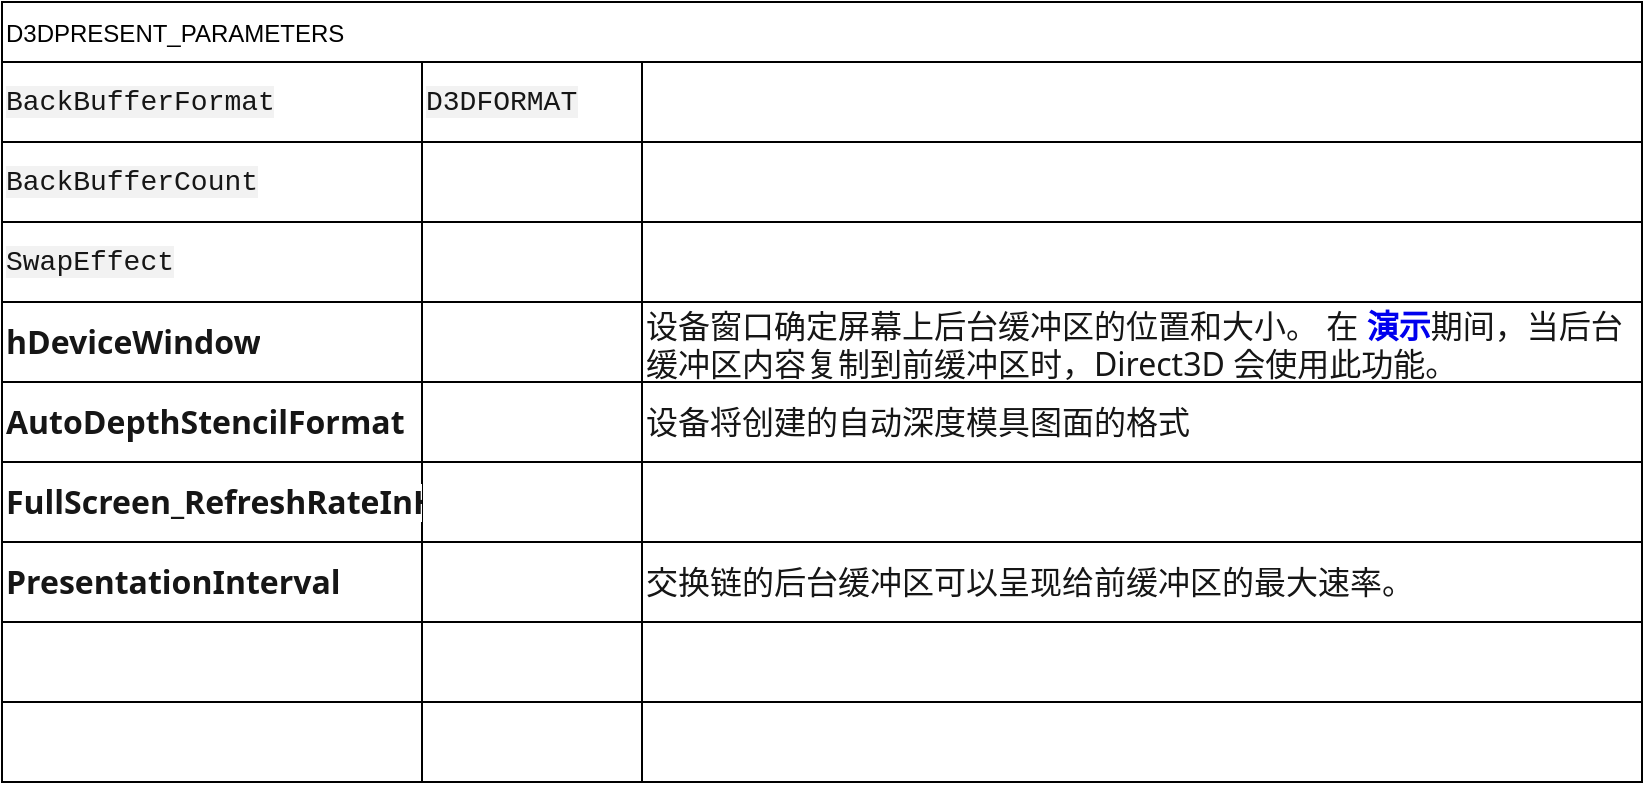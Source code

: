 <mxfile>
    <diagram id="Gh_mlcGIvswxpPr00b3L" name="第 1 页">
        <mxGraphModel dx="851" dy="568" grid="1" gridSize="10" guides="1" tooltips="1" connect="1" arrows="1" fold="1" page="1" pageScale="1" pageWidth="827" pageHeight="1169" math="0" shadow="0">
            <root>
                <mxCell id="0"/>
                <mxCell id="1" parent="0"/>
                <mxCell id="2" value="D3DPRESENT_PARAMETERS " style="shape=table;startSize=30;container=1;collapsible=0;childLayout=tableLayout;align=left;" vertex="1" parent="1">
                    <mxGeometry x="30" y="10" width="820" height="390" as="geometry"/>
                </mxCell>
                <mxCell id="3" value="" style="shape=tableRow;horizontal=0;startSize=0;swimlaneHead=0;swimlaneBody=0;top=0;left=0;bottom=0;right=0;collapsible=0;dropTarget=0;fillColor=none;points=[[0,0.5],[1,0.5]];portConstraint=eastwest;align=left;" vertex="1" parent="2">
                    <mxGeometry y="30" width="820" height="40" as="geometry"/>
                </mxCell>
                <mxCell id="4" value="&lt;span style=&quot;color: rgb(22, 22, 22); font-family: SFMono-Regular, Consolas, &amp;quot;Liberation Mono&amp;quot;, Menlo, Courier, monospace; font-size: 14px; background-color: rgb(242, 242, 242);&quot;&gt;BackBufferFormat&lt;/span&gt;" style="shape=partialRectangle;html=1;whiteSpace=wrap;connectable=0;overflow=hidden;fillColor=none;top=0;left=0;bottom=0;right=0;pointerEvents=1;align=left;" vertex="1" parent="3">
                    <mxGeometry width="210" height="40" as="geometry">
                        <mxRectangle width="210" height="40" as="alternateBounds"/>
                    </mxGeometry>
                </mxCell>
                <mxCell id="5" value="&lt;span style=&quot;color: rgb(22, 22, 22); font-family: SFMono-Regular, Consolas, &amp;quot;Liberation Mono&amp;quot;, Menlo, Courier, monospace; font-size: 14px; background-color: rgb(242, 242, 242);&quot;&gt;D3DFORMAT&lt;/span&gt;" style="shape=partialRectangle;html=1;whiteSpace=wrap;connectable=0;overflow=hidden;fillColor=none;top=0;left=0;bottom=0;right=0;pointerEvents=1;align=left;" vertex="1" parent="3">
                    <mxGeometry x="210" width="110" height="40" as="geometry">
                        <mxRectangle width="110" height="40" as="alternateBounds"/>
                    </mxGeometry>
                </mxCell>
                <mxCell id="6" value="" style="shape=partialRectangle;html=1;whiteSpace=wrap;connectable=0;overflow=hidden;fillColor=none;top=0;left=0;bottom=0;right=0;pointerEvents=1;align=left;" vertex="1" parent="3">
                    <mxGeometry x="320" width="500" height="40" as="geometry">
                        <mxRectangle width="500" height="40" as="alternateBounds"/>
                    </mxGeometry>
                </mxCell>
                <mxCell id="7" value="" style="shape=tableRow;horizontal=0;startSize=0;swimlaneHead=0;swimlaneBody=0;top=0;left=0;bottom=0;right=0;collapsible=0;dropTarget=0;fillColor=none;points=[[0,0.5],[1,0.5]];portConstraint=eastwest;align=left;" vertex="1" parent="2">
                    <mxGeometry y="70" width="820" height="40" as="geometry"/>
                </mxCell>
                <mxCell id="8" value="&lt;span style=&quot;color: rgb(22, 22, 22); font-family: SFMono-Regular, Consolas, &amp;quot;Liberation Mono&amp;quot;, Menlo, Courier, monospace; font-size: 14px; background-color: rgb(242, 242, 242);&quot;&gt;BackBufferCount&lt;/span&gt;" style="shape=partialRectangle;html=1;whiteSpace=wrap;connectable=0;overflow=hidden;fillColor=none;top=0;left=0;bottom=0;right=0;pointerEvents=1;align=left;" vertex="1" parent="7">
                    <mxGeometry width="210" height="40" as="geometry">
                        <mxRectangle width="210" height="40" as="alternateBounds"/>
                    </mxGeometry>
                </mxCell>
                <mxCell id="9" value="" style="shape=partialRectangle;html=1;whiteSpace=wrap;connectable=0;overflow=hidden;fillColor=none;top=0;left=0;bottom=0;right=0;pointerEvents=1;align=left;" vertex="1" parent="7">
                    <mxGeometry x="210" width="110" height="40" as="geometry">
                        <mxRectangle width="110" height="40" as="alternateBounds"/>
                    </mxGeometry>
                </mxCell>
                <mxCell id="10" value="" style="shape=partialRectangle;html=1;whiteSpace=wrap;connectable=0;overflow=hidden;fillColor=none;top=0;left=0;bottom=0;right=0;pointerEvents=1;align=left;" vertex="1" parent="7">
                    <mxGeometry x="320" width="500" height="40" as="geometry">
                        <mxRectangle width="500" height="40" as="alternateBounds"/>
                    </mxGeometry>
                </mxCell>
                <mxCell id="11" value="" style="shape=tableRow;horizontal=0;startSize=0;swimlaneHead=0;swimlaneBody=0;top=0;left=0;bottom=0;right=0;collapsible=0;dropTarget=0;fillColor=none;points=[[0,0.5],[1,0.5]];portConstraint=eastwest;align=left;" vertex="1" parent="2">
                    <mxGeometry y="110" width="820" height="40" as="geometry"/>
                </mxCell>
                <mxCell id="12" value="&lt;span style=&quot;color: rgb(22, 22, 22); font-family: SFMono-Regular, Consolas, &amp;quot;Liberation Mono&amp;quot;, Menlo, Courier, monospace; font-size: 14px; background-color: rgb(242, 242, 242);&quot;&gt;SwapEffect&lt;/span&gt;" style="shape=partialRectangle;html=1;whiteSpace=wrap;connectable=0;overflow=hidden;fillColor=none;top=0;left=0;bottom=0;right=0;pointerEvents=1;align=left;" vertex="1" parent="11">
                    <mxGeometry width="210" height="40" as="geometry">
                        <mxRectangle width="210" height="40" as="alternateBounds"/>
                    </mxGeometry>
                </mxCell>
                <mxCell id="13" value="" style="shape=partialRectangle;html=1;whiteSpace=wrap;connectable=0;overflow=hidden;fillColor=none;top=0;left=0;bottom=0;right=0;pointerEvents=1;align=left;" vertex="1" parent="11">
                    <mxGeometry x="210" width="110" height="40" as="geometry">
                        <mxRectangle width="110" height="40" as="alternateBounds"/>
                    </mxGeometry>
                </mxCell>
                <mxCell id="14" value="" style="shape=partialRectangle;html=1;whiteSpace=wrap;connectable=0;overflow=hidden;fillColor=none;top=0;left=0;bottom=0;right=0;pointerEvents=1;align=left;" vertex="1" parent="11">
                    <mxGeometry x="320" width="500" height="40" as="geometry">
                        <mxRectangle width="500" height="40" as="alternateBounds"/>
                    </mxGeometry>
                </mxCell>
                <mxCell id="15" value="" style="shape=tableRow;horizontal=0;startSize=0;swimlaneHead=0;swimlaneBody=0;top=0;left=0;bottom=0;right=0;collapsible=0;dropTarget=0;fillColor=none;points=[[0,0.5],[1,0.5]];portConstraint=eastwest;align=left;" vertex="1" parent="2">
                    <mxGeometry y="150" width="820" height="40" as="geometry"/>
                </mxCell>
                <mxCell id="16" value="&lt;span style=&quot;box-sizing: inherit; outline-color: inherit; font-weight: 600; color: rgb(22, 22, 22); font-family: &amp;quot;Segoe UI&amp;quot;, SegoeUI, &amp;quot;Helvetica Neue&amp;quot;, Helvetica, Arial, sans-serif; font-size: 16px; background-color: rgb(255, 255, 255);&quot;&gt;hDeviceWindow&lt;/span&gt;" style="shape=partialRectangle;html=1;whiteSpace=wrap;connectable=0;overflow=hidden;fillColor=none;top=0;left=0;bottom=0;right=0;pointerEvents=1;align=left;" vertex="1" parent="15">
                    <mxGeometry width="210" height="40" as="geometry">
                        <mxRectangle width="210" height="40" as="alternateBounds"/>
                    </mxGeometry>
                </mxCell>
                <mxCell id="17" value="" style="shape=partialRectangle;html=1;whiteSpace=wrap;connectable=0;overflow=hidden;fillColor=none;top=0;left=0;bottom=0;right=0;pointerEvents=1;align=left;" vertex="1" parent="15">
                    <mxGeometry x="210" width="110" height="40" as="geometry">
                        <mxRectangle width="110" height="40" as="alternateBounds"/>
                    </mxGeometry>
                </mxCell>
                <mxCell id="18" value="&lt;span style=&quot;color: rgb(22, 22, 22); font-family: &amp;quot;Segoe UI&amp;quot;, SegoeUI, &amp;quot;Helvetica Neue&amp;quot;, Helvetica, Arial, sans-serif; font-size: 16px; background-color: rgb(255, 255, 255);&quot;&gt;设备窗口确定屏幕上后台缓冲区的位置和大小。 在&amp;nbsp;&lt;/span&gt;&lt;a style=&quot;box-sizing: inherit; outline-color: inherit; cursor: pointer; overflow-wrap: break-word; text-decoration-line: none; background-color: rgb(255, 255, 255); outline-style: initial; outline-width: 0px; font-family: &amp;quot;Segoe UI&amp;quot;, SegoeUI, &amp;quot;Helvetica Neue&amp;quot;, Helvetica, Arial, sans-serif; font-size: 16px;&quot; data-linktype=&quot;absolute-path&quot; href=&quot;https://learn.microsoft.com/zh-cn/windows/win32/api/d3d9helper/nf-d3d9helper-idirect3ddevice9-present&quot;&gt;&lt;span style=&quot;box-sizing: inherit; outline-color: inherit; font-weight: 600;&quot;&gt;演示&lt;/span&gt;&lt;/a&gt;&lt;span style=&quot;color: rgb(22, 22, 22); font-family: &amp;quot;Segoe UI&amp;quot;, SegoeUI, &amp;quot;Helvetica Neue&amp;quot;, Helvetica, Arial, sans-serif; font-size: 16px; background-color: rgb(255, 255, 255);&quot;&gt;期间，当后台缓冲区内容复制到前缓冲区时，Direct3D 会使用此功能。&lt;/span&gt;" style="shape=partialRectangle;html=1;whiteSpace=wrap;connectable=0;overflow=hidden;fillColor=none;top=0;left=0;bottom=0;right=0;pointerEvents=1;align=left;" vertex="1" parent="15">
                    <mxGeometry x="320" width="500" height="40" as="geometry">
                        <mxRectangle width="500" height="40" as="alternateBounds"/>
                    </mxGeometry>
                </mxCell>
                <mxCell id="19" value="" style="shape=tableRow;horizontal=0;startSize=0;swimlaneHead=0;swimlaneBody=0;top=0;left=0;bottom=0;right=0;collapsible=0;dropTarget=0;fillColor=none;points=[[0,0.5],[1,0.5]];portConstraint=eastwest;align=left;" vertex="1" parent="2">
                    <mxGeometry y="190" width="820" height="40" as="geometry"/>
                </mxCell>
                <mxCell id="20" value="&lt;span style=&quot;box-sizing: inherit; outline-color: inherit; font-weight: 600; color: rgb(22, 22, 22); font-family: &amp;quot;Segoe UI&amp;quot;, SegoeUI, &amp;quot;Helvetica Neue&amp;quot;, Helvetica, Arial, sans-serif; font-size: 16px; background-color: rgb(255, 255, 255);&quot;&gt;AutoDepthStencilFormat&lt;/span&gt;" style="shape=partialRectangle;html=1;whiteSpace=wrap;connectable=0;overflow=hidden;fillColor=none;top=0;left=0;bottom=0;right=0;pointerEvents=1;align=left;" vertex="1" parent="19">
                    <mxGeometry width="210" height="40" as="geometry">
                        <mxRectangle width="210" height="40" as="alternateBounds"/>
                    </mxGeometry>
                </mxCell>
                <mxCell id="21" value="" style="shape=partialRectangle;html=1;whiteSpace=wrap;connectable=0;overflow=hidden;fillColor=none;top=0;left=0;bottom=0;right=0;pointerEvents=1;align=left;" vertex="1" parent="19">
                    <mxGeometry x="210" width="110" height="40" as="geometry">
                        <mxRectangle width="110" height="40" as="alternateBounds"/>
                    </mxGeometry>
                </mxCell>
                <mxCell id="22" value="&lt;span style=&quot;color: rgb(22, 22, 22); font-family: &amp;quot;Segoe UI&amp;quot;, SegoeUI, &amp;quot;Helvetica Neue&amp;quot;, Helvetica, Arial, sans-serif; font-size: 16px; background-color: rgb(255, 255, 255);&quot;&gt;设备将创建的自动深度模具图面的格式&lt;/span&gt;" style="shape=partialRectangle;html=1;whiteSpace=wrap;connectable=0;overflow=hidden;fillColor=none;top=0;left=0;bottom=0;right=0;pointerEvents=1;align=left;" vertex="1" parent="19">
                    <mxGeometry x="320" width="500" height="40" as="geometry">
                        <mxRectangle width="500" height="40" as="alternateBounds"/>
                    </mxGeometry>
                </mxCell>
                <mxCell id="23" value="" style="shape=tableRow;horizontal=0;startSize=0;swimlaneHead=0;swimlaneBody=0;top=0;left=0;bottom=0;right=0;collapsible=0;dropTarget=0;fillColor=none;points=[[0,0.5],[1,0.5]];portConstraint=eastwest;align=left;" vertex="1" parent="2">
                    <mxGeometry y="230" width="820" height="40" as="geometry"/>
                </mxCell>
                <mxCell id="24" value="&lt;span style=&quot;box-sizing: inherit; outline-color: inherit; font-weight: 600; color: rgb(22, 22, 22); font-family: &amp;quot;Segoe UI&amp;quot;, SegoeUI, &amp;quot;Helvetica Neue&amp;quot;, Helvetica, Arial, sans-serif; font-size: 16px; background-color: rgb(255, 255, 255);&quot;&gt;FullScreen_RefreshRateInHz&lt;/span&gt;" style="shape=partialRectangle;html=1;whiteSpace=wrap;connectable=0;overflow=hidden;fillColor=none;top=0;left=0;bottom=0;right=0;pointerEvents=1;align=left;" vertex="1" parent="23">
                    <mxGeometry width="210" height="40" as="geometry">
                        <mxRectangle width="210" height="40" as="alternateBounds"/>
                    </mxGeometry>
                </mxCell>
                <mxCell id="25" value="" style="shape=partialRectangle;html=1;whiteSpace=wrap;connectable=0;overflow=hidden;fillColor=none;top=0;left=0;bottom=0;right=0;pointerEvents=1;align=left;" vertex="1" parent="23">
                    <mxGeometry x="210" width="110" height="40" as="geometry">
                        <mxRectangle width="110" height="40" as="alternateBounds"/>
                    </mxGeometry>
                </mxCell>
                <mxCell id="26" value="" style="shape=partialRectangle;html=1;whiteSpace=wrap;connectable=0;overflow=hidden;fillColor=none;top=0;left=0;bottom=0;right=0;pointerEvents=1;align=left;" vertex="1" parent="23">
                    <mxGeometry x="320" width="500" height="40" as="geometry">
                        <mxRectangle width="500" height="40" as="alternateBounds"/>
                    </mxGeometry>
                </mxCell>
                <mxCell id="27" value="" style="shape=tableRow;horizontal=0;startSize=0;swimlaneHead=0;swimlaneBody=0;top=0;left=0;bottom=0;right=0;collapsible=0;dropTarget=0;fillColor=none;points=[[0,0.5],[1,0.5]];portConstraint=eastwest;align=left;" vertex="1" parent="2">
                    <mxGeometry y="270" width="820" height="40" as="geometry"/>
                </mxCell>
                <mxCell id="28" value="&lt;span style=&quot;box-sizing: inherit; outline-color: inherit; font-weight: 600; color: rgb(22, 22, 22); font-family: &amp;quot;Segoe UI&amp;quot;, SegoeUI, &amp;quot;Helvetica Neue&amp;quot;, Helvetica, Arial, sans-serif; font-size: 16px; background-color: rgb(255, 255, 255);&quot;&gt;PresentationInterval&lt;/span&gt;" style="shape=partialRectangle;html=1;whiteSpace=wrap;connectable=0;overflow=hidden;fillColor=none;top=0;left=0;bottom=0;right=0;pointerEvents=1;align=left;" vertex="1" parent="27">
                    <mxGeometry width="210" height="40" as="geometry">
                        <mxRectangle width="210" height="40" as="alternateBounds"/>
                    </mxGeometry>
                </mxCell>
                <mxCell id="29" value="" style="shape=partialRectangle;html=1;whiteSpace=wrap;connectable=0;overflow=hidden;fillColor=none;top=0;left=0;bottom=0;right=0;pointerEvents=1;align=left;" vertex="1" parent="27">
                    <mxGeometry x="210" width="110" height="40" as="geometry">
                        <mxRectangle width="110" height="40" as="alternateBounds"/>
                    </mxGeometry>
                </mxCell>
                <mxCell id="30" value="&lt;span style=&quot;color: rgb(22, 22, 22); font-family: &amp;quot;Segoe UI&amp;quot;, SegoeUI, &amp;quot;Helvetica Neue&amp;quot;, Helvetica, Arial, sans-serif; font-size: 16px; background-color: rgb(255, 255, 255);&quot;&gt;交换链的后台缓冲区可以呈现给前缓冲区的最大速率。&lt;/span&gt;" style="shape=partialRectangle;html=1;whiteSpace=wrap;connectable=0;overflow=hidden;fillColor=none;top=0;left=0;bottom=0;right=0;pointerEvents=1;align=left;" vertex="1" parent="27">
                    <mxGeometry x="320" width="500" height="40" as="geometry">
                        <mxRectangle width="500" height="40" as="alternateBounds"/>
                    </mxGeometry>
                </mxCell>
                <mxCell id="31" value="" style="shape=tableRow;horizontal=0;startSize=0;swimlaneHead=0;swimlaneBody=0;top=0;left=0;bottom=0;right=0;collapsible=0;dropTarget=0;fillColor=none;points=[[0,0.5],[1,0.5]];portConstraint=eastwest;align=left;" vertex="1" parent="2">
                    <mxGeometry y="310" width="820" height="40" as="geometry"/>
                </mxCell>
                <mxCell id="32" value="" style="shape=partialRectangle;html=1;whiteSpace=wrap;connectable=0;overflow=hidden;fillColor=none;top=0;left=0;bottom=0;right=0;pointerEvents=1;align=left;" vertex="1" parent="31">
                    <mxGeometry width="210" height="40" as="geometry">
                        <mxRectangle width="210" height="40" as="alternateBounds"/>
                    </mxGeometry>
                </mxCell>
                <mxCell id="33" value="" style="shape=partialRectangle;html=1;whiteSpace=wrap;connectable=0;overflow=hidden;fillColor=none;top=0;left=0;bottom=0;right=0;pointerEvents=1;align=left;" vertex="1" parent="31">
                    <mxGeometry x="210" width="110" height="40" as="geometry">
                        <mxRectangle width="110" height="40" as="alternateBounds"/>
                    </mxGeometry>
                </mxCell>
                <mxCell id="34" value="" style="shape=partialRectangle;html=1;whiteSpace=wrap;connectable=0;overflow=hidden;fillColor=none;top=0;left=0;bottom=0;right=0;pointerEvents=1;align=left;" vertex="1" parent="31">
                    <mxGeometry x="320" width="500" height="40" as="geometry">
                        <mxRectangle width="500" height="40" as="alternateBounds"/>
                    </mxGeometry>
                </mxCell>
                <mxCell id="35" value="" style="shape=tableRow;horizontal=0;startSize=0;swimlaneHead=0;swimlaneBody=0;top=0;left=0;bottom=0;right=0;collapsible=0;dropTarget=0;fillColor=none;points=[[0,0.5],[1,0.5]];portConstraint=eastwest;align=left;" vertex="1" parent="2">
                    <mxGeometry y="350" width="820" height="40" as="geometry"/>
                </mxCell>
                <mxCell id="36" value="" style="shape=partialRectangle;html=1;whiteSpace=wrap;connectable=0;overflow=hidden;fillColor=none;top=0;left=0;bottom=0;right=0;pointerEvents=1;align=left;" vertex="1" parent="35">
                    <mxGeometry width="210" height="40" as="geometry">
                        <mxRectangle width="210" height="40" as="alternateBounds"/>
                    </mxGeometry>
                </mxCell>
                <mxCell id="37" value="" style="shape=partialRectangle;html=1;whiteSpace=wrap;connectable=0;overflow=hidden;fillColor=none;top=0;left=0;bottom=0;right=0;pointerEvents=1;align=left;" vertex="1" parent="35">
                    <mxGeometry x="210" width="110" height="40" as="geometry">
                        <mxRectangle width="110" height="40" as="alternateBounds"/>
                    </mxGeometry>
                </mxCell>
                <mxCell id="38" value="" style="shape=partialRectangle;html=1;whiteSpace=wrap;connectable=0;overflow=hidden;fillColor=none;top=0;left=0;bottom=0;right=0;pointerEvents=1;align=left;" vertex="1" parent="35">
                    <mxGeometry x="320" width="500" height="40" as="geometry">
                        <mxRectangle width="500" height="40" as="alternateBounds"/>
                    </mxGeometry>
                </mxCell>
            </root>
        </mxGraphModel>
    </diagram>
</mxfile>